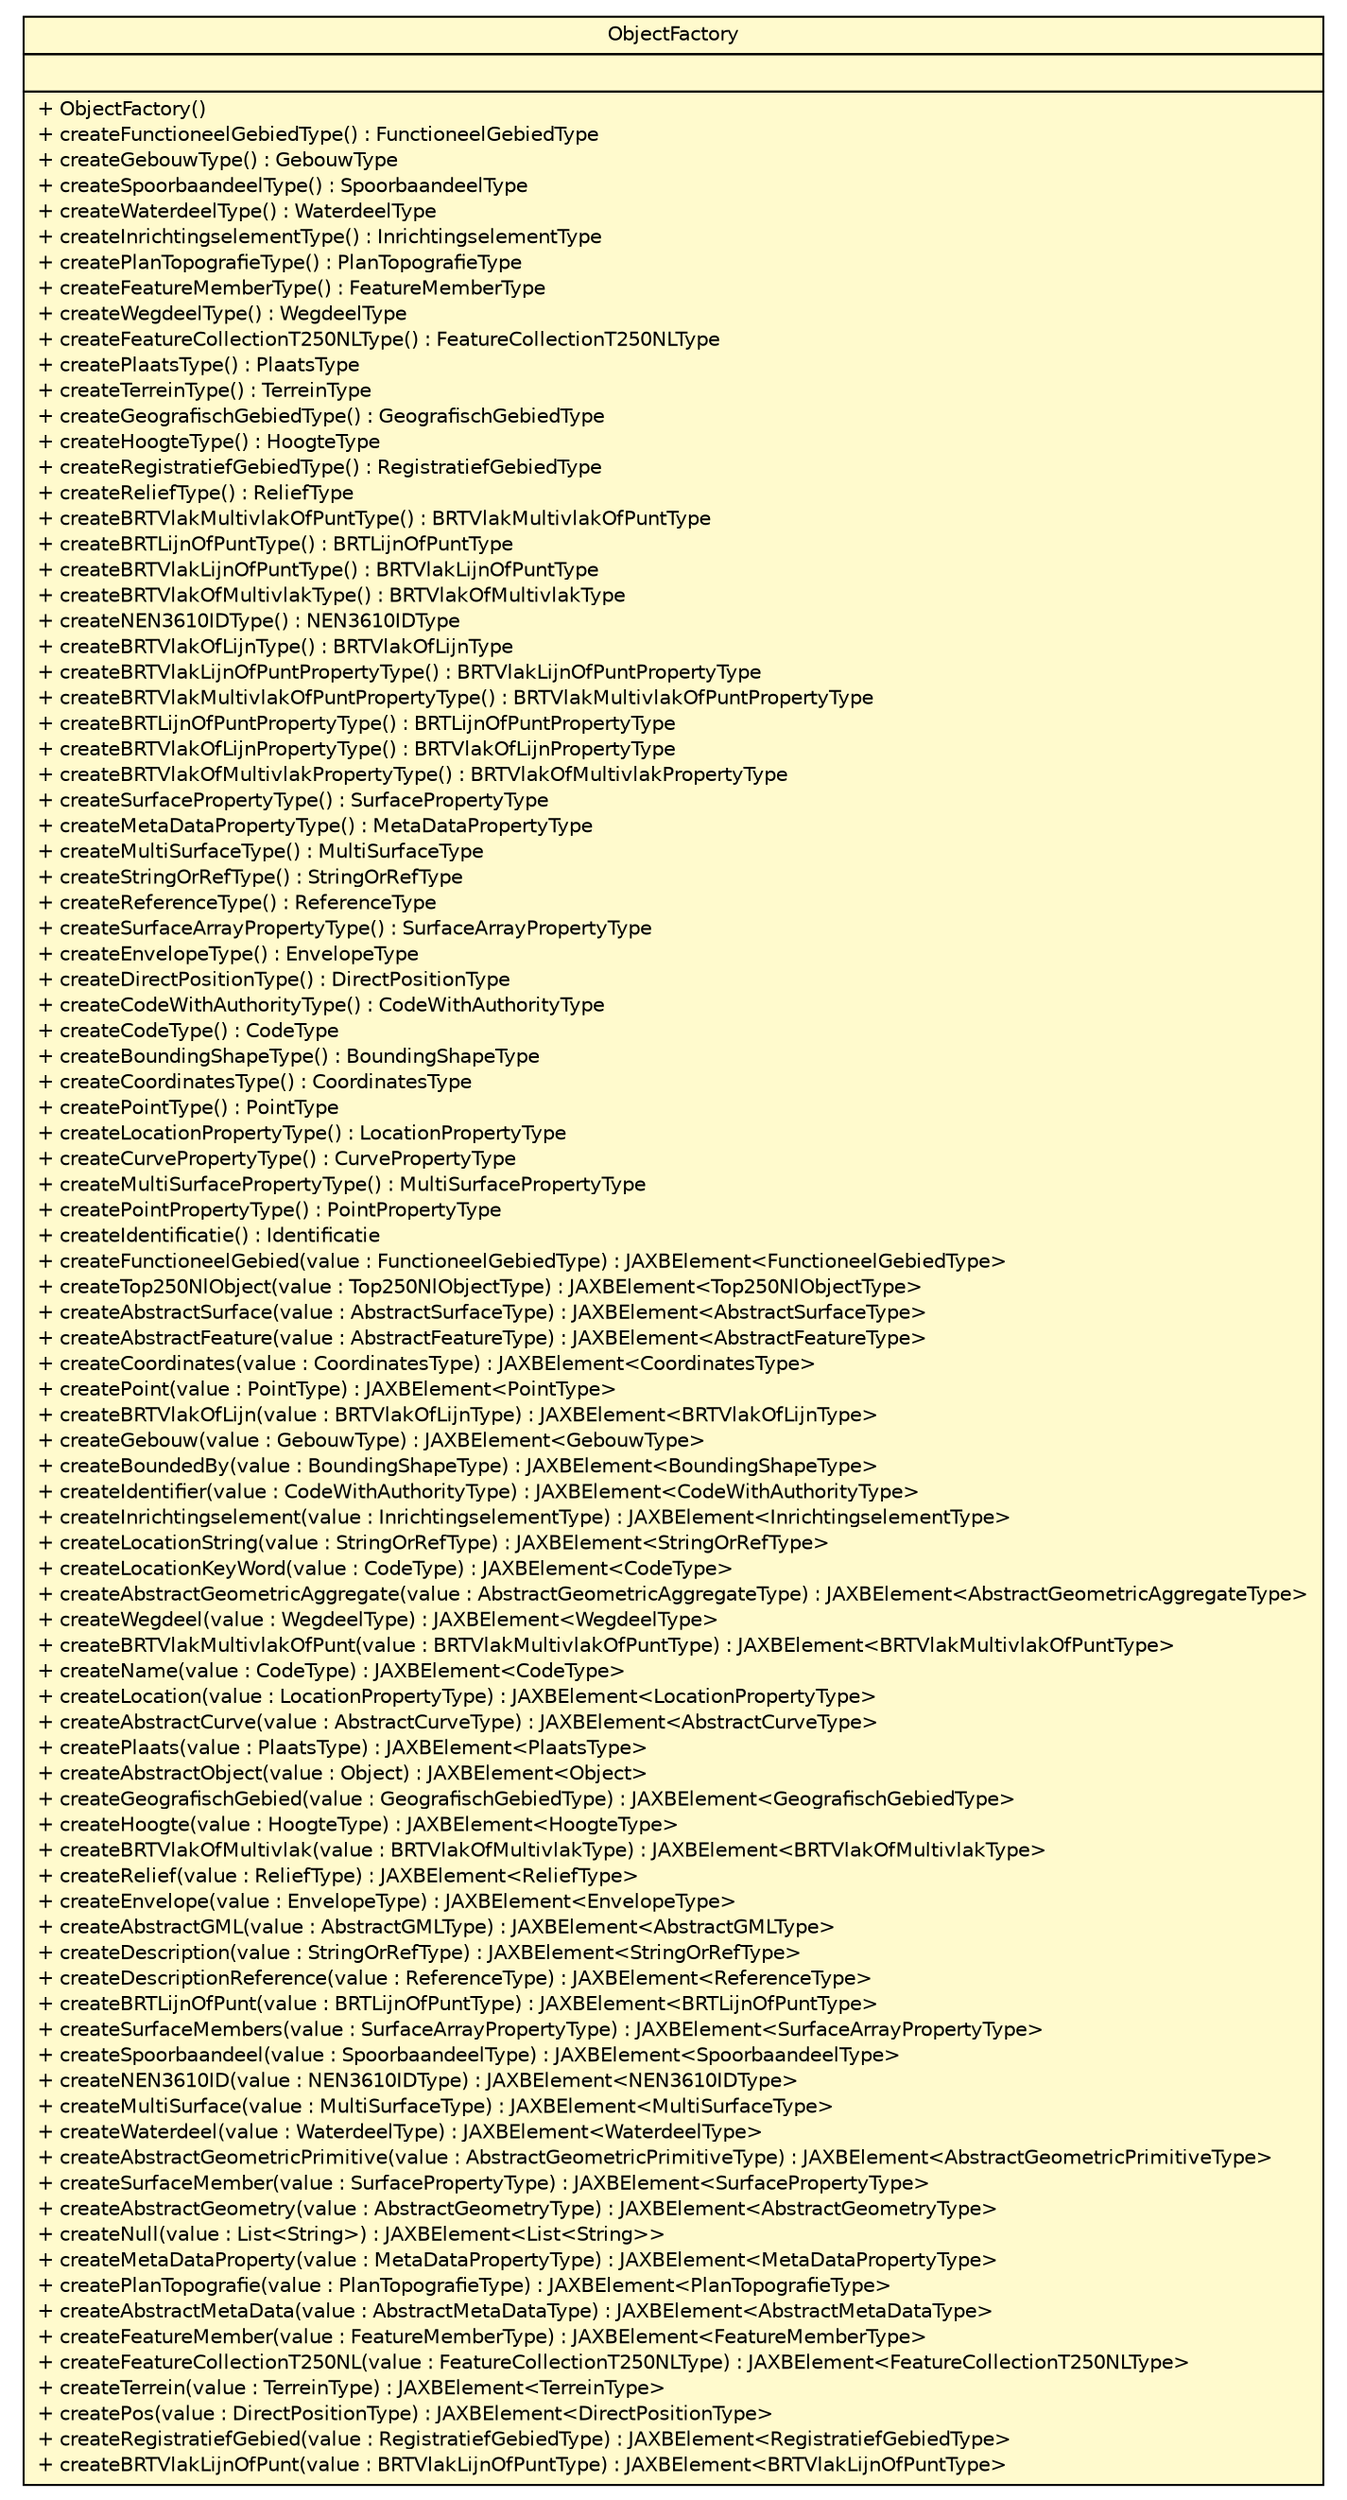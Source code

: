 #!/usr/local/bin/dot
#
# Class diagram 
# Generated by UMLGraph version R5_6-24-gf6e263 (http://www.umlgraph.org/)
#

digraph G {
	edge [fontname="Helvetica",fontsize=10,labelfontname="Helvetica",labelfontsize=10];
	node [fontname="Helvetica",fontsize=10,shape=plaintext];
	nodesep=0.25;
	ranksep=0.5;
	// nl.b3p.topnl.top250nl.ObjectFactory
	c26916 [label=<<table title="nl.b3p.topnl.top250nl.ObjectFactory" border="0" cellborder="1" cellspacing="0" cellpadding="2" port="p" bgcolor="lemonChiffon" href="./ObjectFactory.html">
		<tr><td><table border="0" cellspacing="0" cellpadding="1">
<tr><td align="center" balign="center"> ObjectFactory </td></tr>
		</table></td></tr>
		<tr><td><table border="0" cellspacing="0" cellpadding="1">
<tr><td align="left" balign="left">  </td></tr>
		</table></td></tr>
		<tr><td><table border="0" cellspacing="0" cellpadding="1">
<tr><td align="left" balign="left"> + ObjectFactory() </td></tr>
<tr><td align="left" balign="left"> + createFunctioneelGebiedType() : FunctioneelGebiedType </td></tr>
<tr><td align="left" balign="left"> + createGebouwType() : GebouwType </td></tr>
<tr><td align="left" balign="left"> + createSpoorbaandeelType() : SpoorbaandeelType </td></tr>
<tr><td align="left" balign="left"> + createWaterdeelType() : WaterdeelType </td></tr>
<tr><td align="left" balign="left"> + createInrichtingselementType() : InrichtingselementType </td></tr>
<tr><td align="left" balign="left"> + createPlanTopografieType() : PlanTopografieType </td></tr>
<tr><td align="left" balign="left"> + createFeatureMemberType() : FeatureMemberType </td></tr>
<tr><td align="left" balign="left"> + createWegdeelType() : WegdeelType </td></tr>
<tr><td align="left" balign="left"> + createFeatureCollectionT250NLType() : FeatureCollectionT250NLType </td></tr>
<tr><td align="left" balign="left"> + createPlaatsType() : PlaatsType </td></tr>
<tr><td align="left" balign="left"> + createTerreinType() : TerreinType </td></tr>
<tr><td align="left" balign="left"> + createGeografischGebiedType() : GeografischGebiedType </td></tr>
<tr><td align="left" balign="left"> + createHoogteType() : HoogteType </td></tr>
<tr><td align="left" balign="left"> + createRegistratiefGebiedType() : RegistratiefGebiedType </td></tr>
<tr><td align="left" balign="left"> + createReliefType() : ReliefType </td></tr>
<tr><td align="left" balign="left"> + createBRTVlakMultivlakOfPuntType() : BRTVlakMultivlakOfPuntType </td></tr>
<tr><td align="left" balign="left"> + createBRTLijnOfPuntType() : BRTLijnOfPuntType </td></tr>
<tr><td align="left" balign="left"> + createBRTVlakLijnOfPuntType() : BRTVlakLijnOfPuntType </td></tr>
<tr><td align="left" balign="left"> + createBRTVlakOfMultivlakType() : BRTVlakOfMultivlakType </td></tr>
<tr><td align="left" balign="left"> + createNEN3610IDType() : NEN3610IDType </td></tr>
<tr><td align="left" balign="left"> + createBRTVlakOfLijnType() : BRTVlakOfLijnType </td></tr>
<tr><td align="left" balign="left"> + createBRTVlakLijnOfPuntPropertyType() : BRTVlakLijnOfPuntPropertyType </td></tr>
<tr><td align="left" balign="left"> + createBRTVlakMultivlakOfPuntPropertyType() : BRTVlakMultivlakOfPuntPropertyType </td></tr>
<tr><td align="left" balign="left"> + createBRTLijnOfPuntPropertyType() : BRTLijnOfPuntPropertyType </td></tr>
<tr><td align="left" balign="left"> + createBRTVlakOfLijnPropertyType() : BRTVlakOfLijnPropertyType </td></tr>
<tr><td align="left" balign="left"> + createBRTVlakOfMultivlakPropertyType() : BRTVlakOfMultivlakPropertyType </td></tr>
<tr><td align="left" balign="left"> + createSurfacePropertyType() : SurfacePropertyType </td></tr>
<tr><td align="left" balign="left"> + createMetaDataPropertyType() : MetaDataPropertyType </td></tr>
<tr><td align="left" balign="left"> + createMultiSurfaceType() : MultiSurfaceType </td></tr>
<tr><td align="left" balign="left"> + createStringOrRefType() : StringOrRefType </td></tr>
<tr><td align="left" balign="left"> + createReferenceType() : ReferenceType </td></tr>
<tr><td align="left" balign="left"> + createSurfaceArrayPropertyType() : SurfaceArrayPropertyType </td></tr>
<tr><td align="left" balign="left"> + createEnvelopeType() : EnvelopeType </td></tr>
<tr><td align="left" balign="left"> + createDirectPositionType() : DirectPositionType </td></tr>
<tr><td align="left" balign="left"> + createCodeWithAuthorityType() : CodeWithAuthorityType </td></tr>
<tr><td align="left" balign="left"> + createCodeType() : CodeType </td></tr>
<tr><td align="left" balign="left"> + createBoundingShapeType() : BoundingShapeType </td></tr>
<tr><td align="left" balign="left"> + createCoordinatesType() : CoordinatesType </td></tr>
<tr><td align="left" balign="left"> + createPointType() : PointType </td></tr>
<tr><td align="left" balign="left"> + createLocationPropertyType() : LocationPropertyType </td></tr>
<tr><td align="left" balign="left"> + createCurvePropertyType() : CurvePropertyType </td></tr>
<tr><td align="left" balign="left"> + createMultiSurfacePropertyType() : MultiSurfacePropertyType </td></tr>
<tr><td align="left" balign="left"> + createPointPropertyType() : PointPropertyType </td></tr>
<tr><td align="left" balign="left"> + createIdentificatie() : Identificatie </td></tr>
<tr><td align="left" balign="left"> + createFunctioneelGebied(value : FunctioneelGebiedType) : JAXBElement&lt;FunctioneelGebiedType&gt; </td></tr>
<tr><td align="left" balign="left"> + createTop250NlObject(value : Top250NlObjectType) : JAXBElement&lt;Top250NlObjectType&gt; </td></tr>
<tr><td align="left" balign="left"> + createAbstractSurface(value : AbstractSurfaceType) : JAXBElement&lt;AbstractSurfaceType&gt; </td></tr>
<tr><td align="left" balign="left"> + createAbstractFeature(value : AbstractFeatureType) : JAXBElement&lt;AbstractFeatureType&gt; </td></tr>
<tr><td align="left" balign="left"> + createCoordinates(value : CoordinatesType) : JAXBElement&lt;CoordinatesType&gt; </td></tr>
<tr><td align="left" balign="left"> + createPoint(value : PointType) : JAXBElement&lt;PointType&gt; </td></tr>
<tr><td align="left" balign="left"> + createBRTVlakOfLijn(value : BRTVlakOfLijnType) : JAXBElement&lt;BRTVlakOfLijnType&gt; </td></tr>
<tr><td align="left" balign="left"> + createGebouw(value : GebouwType) : JAXBElement&lt;GebouwType&gt; </td></tr>
<tr><td align="left" balign="left"> + createBoundedBy(value : BoundingShapeType) : JAXBElement&lt;BoundingShapeType&gt; </td></tr>
<tr><td align="left" balign="left"> + createIdentifier(value : CodeWithAuthorityType) : JAXBElement&lt;CodeWithAuthorityType&gt; </td></tr>
<tr><td align="left" balign="left"> + createInrichtingselement(value : InrichtingselementType) : JAXBElement&lt;InrichtingselementType&gt; </td></tr>
<tr><td align="left" balign="left"> + createLocationString(value : StringOrRefType) : JAXBElement&lt;StringOrRefType&gt; </td></tr>
<tr><td align="left" balign="left"> + createLocationKeyWord(value : CodeType) : JAXBElement&lt;CodeType&gt; </td></tr>
<tr><td align="left" balign="left"> + createAbstractGeometricAggregate(value : AbstractGeometricAggregateType) : JAXBElement&lt;AbstractGeometricAggregateType&gt; </td></tr>
<tr><td align="left" balign="left"> + createWegdeel(value : WegdeelType) : JAXBElement&lt;WegdeelType&gt; </td></tr>
<tr><td align="left" balign="left"> + createBRTVlakMultivlakOfPunt(value : BRTVlakMultivlakOfPuntType) : JAXBElement&lt;BRTVlakMultivlakOfPuntType&gt; </td></tr>
<tr><td align="left" balign="left"> + createName(value : CodeType) : JAXBElement&lt;CodeType&gt; </td></tr>
<tr><td align="left" balign="left"> + createLocation(value : LocationPropertyType) : JAXBElement&lt;LocationPropertyType&gt; </td></tr>
<tr><td align="left" balign="left"> + createAbstractCurve(value : AbstractCurveType) : JAXBElement&lt;AbstractCurveType&gt; </td></tr>
<tr><td align="left" balign="left"> + createPlaats(value : PlaatsType) : JAXBElement&lt;PlaatsType&gt; </td></tr>
<tr><td align="left" balign="left"> + createAbstractObject(value : Object) : JAXBElement&lt;Object&gt; </td></tr>
<tr><td align="left" balign="left"> + createGeografischGebied(value : GeografischGebiedType) : JAXBElement&lt;GeografischGebiedType&gt; </td></tr>
<tr><td align="left" balign="left"> + createHoogte(value : HoogteType) : JAXBElement&lt;HoogteType&gt; </td></tr>
<tr><td align="left" balign="left"> + createBRTVlakOfMultivlak(value : BRTVlakOfMultivlakType) : JAXBElement&lt;BRTVlakOfMultivlakType&gt; </td></tr>
<tr><td align="left" balign="left"> + createRelief(value : ReliefType) : JAXBElement&lt;ReliefType&gt; </td></tr>
<tr><td align="left" balign="left"> + createEnvelope(value : EnvelopeType) : JAXBElement&lt;EnvelopeType&gt; </td></tr>
<tr><td align="left" balign="left"> + createAbstractGML(value : AbstractGMLType) : JAXBElement&lt;AbstractGMLType&gt; </td></tr>
<tr><td align="left" balign="left"> + createDescription(value : StringOrRefType) : JAXBElement&lt;StringOrRefType&gt; </td></tr>
<tr><td align="left" balign="left"> + createDescriptionReference(value : ReferenceType) : JAXBElement&lt;ReferenceType&gt; </td></tr>
<tr><td align="left" balign="left"> + createBRTLijnOfPunt(value : BRTLijnOfPuntType) : JAXBElement&lt;BRTLijnOfPuntType&gt; </td></tr>
<tr><td align="left" balign="left"> + createSurfaceMembers(value : SurfaceArrayPropertyType) : JAXBElement&lt;SurfaceArrayPropertyType&gt; </td></tr>
<tr><td align="left" balign="left"> + createSpoorbaandeel(value : SpoorbaandeelType) : JAXBElement&lt;SpoorbaandeelType&gt; </td></tr>
<tr><td align="left" balign="left"> + createNEN3610ID(value : NEN3610IDType) : JAXBElement&lt;NEN3610IDType&gt; </td></tr>
<tr><td align="left" balign="left"> + createMultiSurface(value : MultiSurfaceType) : JAXBElement&lt;MultiSurfaceType&gt; </td></tr>
<tr><td align="left" balign="left"> + createWaterdeel(value : WaterdeelType) : JAXBElement&lt;WaterdeelType&gt; </td></tr>
<tr><td align="left" balign="left"> + createAbstractGeometricPrimitive(value : AbstractGeometricPrimitiveType) : JAXBElement&lt;AbstractGeometricPrimitiveType&gt; </td></tr>
<tr><td align="left" balign="left"> + createSurfaceMember(value : SurfacePropertyType) : JAXBElement&lt;SurfacePropertyType&gt; </td></tr>
<tr><td align="left" balign="left"> + createAbstractGeometry(value : AbstractGeometryType) : JAXBElement&lt;AbstractGeometryType&gt; </td></tr>
<tr><td align="left" balign="left"> + createNull(value : List&lt;String&gt;) : JAXBElement&lt;List&lt;String&gt;&gt; </td></tr>
<tr><td align="left" balign="left"> + createMetaDataProperty(value : MetaDataPropertyType) : JAXBElement&lt;MetaDataPropertyType&gt; </td></tr>
<tr><td align="left" balign="left"> + createPlanTopografie(value : PlanTopografieType) : JAXBElement&lt;PlanTopografieType&gt; </td></tr>
<tr><td align="left" balign="left"> + createAbstractMetaData(value : AbstractMetaDataType) : JAXBElement&lt;AbstractMetaDataType&gt; </td></tr>
<tr><td align="left" balign="left"> + createFeatureMember(value : FeatureMemberType) : JAXBElement&lt;FeatureMemberType&gt; </td></tr>
<tr><td align="left" balign="left"> + createFeatureCollectionT250NL(value : FeatureCollectionT250NLType) : JAXBElement&lt;FeatureCollectionT250NLType&gt; </td></tr>
<tr><td align="left" balign="left"> + createTerrein(value : TerreinType) : JAXBElement&lt;TerreinType&gt; </td></tr>
<tr><td align="left" balign="left"> + createPos(value : DirectPositionType) : JAXBElement&lt;DirectPositionType&gt; </td></tr>
<tr><td align="left" balign="left"> + createRegistratiefGebied(value : RegistratiefGebiedType) : JAXBElement&lt;RegistratiefGebiedType&gt; </td></tr>
<tr><td align="left" balign="left"> + createBRTVlakLijnOfPunt(value : BRTVlakLijnOfPuntType) : JAXBElement&lt;BRTVlakLijnOfPuntType&gt; </td></tr>
		</table></td></tr>
		</table>>, URL="./ObjectFactory.html", fontname="Helvetica", fontcolor="black", fontsize=10.0];
}

